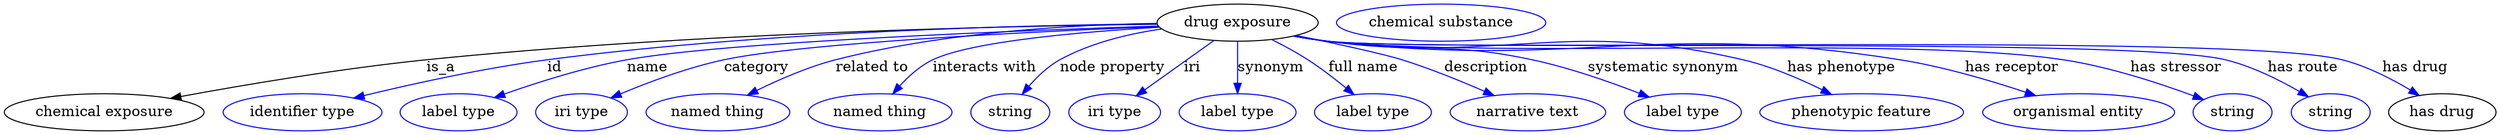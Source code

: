 digraph {
	graph [bb="0,0,1947.5,122"];
	node [label="\N"];
	"drug exposure"	[height=0.5,
		label="drug exposure",
		pos="967.16,104",
		width=1.6792];
	"chemical exposure"	[height=0.5,
		pos="76.156,18",
		width=2.1155];
	"drug exposure" -> "chemical exposure"	[label=is_a,
		lp="349.43,61",
		pos="e,128.91,31.051 906.61,102.14 794.13,99.999 545.5,92.641 337.6,68 269.1,59.881 191.53,44.554 138.79,33.195"];
	id	[color=blue,
		height=0.5,
		label="identifier type",
		pos="230.16,18",
		width=1.652];
	"drug exposure" -> id	[color=blue,
		label=id,
		lp="436.6,61",
		pos="e,270.74,31.189 906.81,102.45 807.06,100.79 601.79,94.164 430.27,68 378.6,60.119 320.72,45.271 280.55,33.977",
		style=solid];
	name	[color=blue,
		height=0.5,
		label="label type",
		pos="352.16,18",
		width=1.2425];
	"drug exposure" -> name	[color=blue,
		label=name,
		lp="513.32,61",
		pos="e,381.97,31.482 906.49,103.29 816.42,102.63 642.39,97.22 497.84,68 460.83,60.519 420.22,46.337 391.3,35.148",
		style=solid];
	category	[color=blue,
		height=0.5,
		label="iri type",
		pos="450.16,18",
		width=0.9834];
	"drug exposure" -> category	[color=blue,
		label=category,
		lp="597.25,61",
		pos="e,474.4,31.127 906.51,103.05 828.36,101.88 688.75,95.612 572.96,68 541.62,60.526 507.73,46.516 483.5,35.385",
		style=solid];
	"related to"	[color=blue,
		height=0.5,
		label="named thing",
		pos="557.16,18",
		width=1.5019];
	"drug exposure" -> "related to"	[color=blue,
		label="related to",
		lp="686.39,61",
		pos="e,582.34,33.963 906.78,102.01 843.93,99.63 743.21,91.981 659.68,68 635.78,61.138 610.57,49.156 591.12,38.758",
		style=solid];
	"interacts with"	[color=blue,
		height=0.5,
		label="named thing",
		pos="683.16,18",
		width=1.5019];
	"drug exposure" -> "interacts with"	[color=blue,
		label="interacts with",
		lp="773.06,61",
		pos="e,696.04,35.866 909.68,98.361 850.98,92.918 764.34,82.725 734.35,68 722.44,62.155 711.48,52.542 702.79,43.372",
		style=solid];
	"node property"	[color=blue,
		height=0.5,
		label=string,
		pos="785.16,18",
		width=0.8403];
	"drug exposure" -> "node property"	[color=blue,
		label="node property",
		lp="870.23,61",
		pos="e,796.23,34.942 912.39,96.191 886.39,91.194 855.68,82.621 831.01,68 820.27,61.632 810.49,52.006 802.74,42.967",
		style=solid];
	iri	[color=blue,
		height=0.5,
		label="iri type",
		pos="869.16,18",
		width=0.9834];
	"drug exposure" -> iri	[color=blue,
		label=iri,
		lp="930.38,61",
		pos="e,886.35,33.74 948.26,86.804 932.87,73.611 911.01,54.873 894.17,40.438",
		style=solid];
	synonym	[color=blue,
		height=0.5,
		label="label type",
		pos="967.16,18",
		width=1.2425];
	"drug exposure" -> synonym	[color=blue,
		label=synonym,
		lp="992.83,61",
		pos="e,967.16,36.095 967.16,85.595 967.16,74.257 967.16,59.227 967.16,46.315",
		style=solid];
	"full name"	[color=blue,
		height=0.5,
		label="label type",
		pos="1074.2,18",
		width=1.2425];
	"drug exposure" -> "full name"	[color=blue,
		label="full name",
		lp="1065.8,61",
		pos="e,1058.5,35.275 993.31,87.765 1002.7,81.948 1013.1,75.02 1022.2,68 1032.2,60.223 1042.4,50.856 1051.2,42.404",
		style=solid];
	description	[color=blue,
		height=0.5,
		label="narrative text",
		pos="1194.2,18",
		width=1.5834];
	"drug exposure" -> description	[color=blue,
		label=description,
		lp="1158.3,61",
		pos="e,1167.8,33.995 1012,91.852 1042.8,83.997 1080.8,73.87 1096.2,68 1117.6,59.825 1140.6,48.475 1158.9,38.758",
		style=solid];
	"systematic synonym"	[color=blue,
		height=0.5,
		label="label type",
		pos="1314.2,18",
		width=1.2425];
	"drug exposure" -> "systematic synonym"	[color=blue,
		label="systematic synonym",
		lp="1291.1,61",
		pos="e,1287,32.479 1010.8,91.363 1019.2,89.379 1027.9,87.484 1036.2,86 1105.3,73.574 1125.1,85.34 1193.2,68 1222.5,60.525 1254.2,47.508 \
1277.7,36.768",
		style=solid];
	"has phenotype"	[color=blue,
		height=0.5,
		label="phenotypic feature",
		pos="1453.2,18",
		width=2.1155];
	"drug exposure" -> "has phenotype"	[color=blue,
		label="has phenotype",
		lp="1430.4,61",
		pos="e,1427.3,35.115 1010,91.152 1018.6,89.137 1027.6,87.284 1036.2,86 1175.3,65.085 1216,103.39 1352.2,68 1375.3,61.975 1399.5,50.443 \
1418.4,40.079",
		style=solid];
	"has receptor"	[color=blue,
		height=0.5,
		label="organismal entity",
		pos="1619.2,18",
		width=1.9888];
	"drug exposure" -> "has receptor"	[color=blue,
		label="has receptor",
		lp="1561.2,61",
		pos="e,1584.4,33.856 1009.6,91.131 1018.3,89.091 1027.5,87.234 1036.2,86 1229,58.558 1282.6,103.55 1474.2,68 1508.9,61.56 1546.6,48.61 \
1574.9,37.64",
		style=solid];
	"has stressor"	[color=blue,
		height=0.5,
		label=string,
		pos="1739.2,18",
		width=0.8403];
	"drug exposure" -> "has stressor"	[color=blue,
		label="has stressor",
		lp="1683.6,61",
		pos="e,1716,29.804 1009.6,91.069 1018.3,89.034 1027.5,87.194 1036.2,86 1284.2,51.868 1352.4,110.21 1599.2,68 1637.3,61.476 1678.9,45.726 \
1706.8,33.83",
		style=solid];
	"has route"	[color=blue,
		height=0.5,
		label=string,
		pos="1818.2,18",
		width=0.8403];
	"drug exposure" -> "has route"	[color=blue,
		label="has route",
		lp="1782.6,61",
		pos="e,1798.5,32.067 1009.6,91.03 1018.3,88.998 1027.5,87.17 1036.2,86 1186.8,65.695 1572.6,104.88 1720.2,68 1745.1,61.775 1770.9,48.501 \
1789.8,37.337",
		style=solid];
	"has drug"	[height=0.5,
		pos="1907.2,18",
		width=1.1199];
	"drug exposure" -> "has drug"	[color=blue,
		label="has drug",
		lp="1871.1,61",
		pos="e,1886,33.473 1009.6,91.009 1018.3,88.979 1027.5,87.156 1036.2,86 1121.6,74.616 1728.6,89.312 1812.2,68 1835.3,62.103 1859.1,49.768 \
1877.2,38.95",
		style=solid];
	"drug exposure_has drug"	[color=blue,
		height=0.5,
		label="chemical substance",
		pos="1124.2,104",
		width=2.1837];
}

